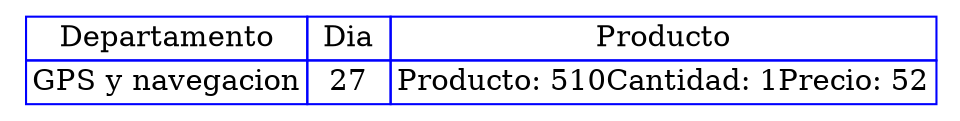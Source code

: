 digraph {
    tbl[
     shape=plaintext
     label=<
     <table border='0' cellborder='1' color='blue' cellspacing='0'>
<tr> <td>Departamento</td> <td> Dia </td> <td>Producto</td></tr>
<tr>
<td>GPS y navegacion</td>
<td>27</td>
<td>Producto: 510
Cantidad: 1
Precio: 52</td>
</tr></table>
    >];
}